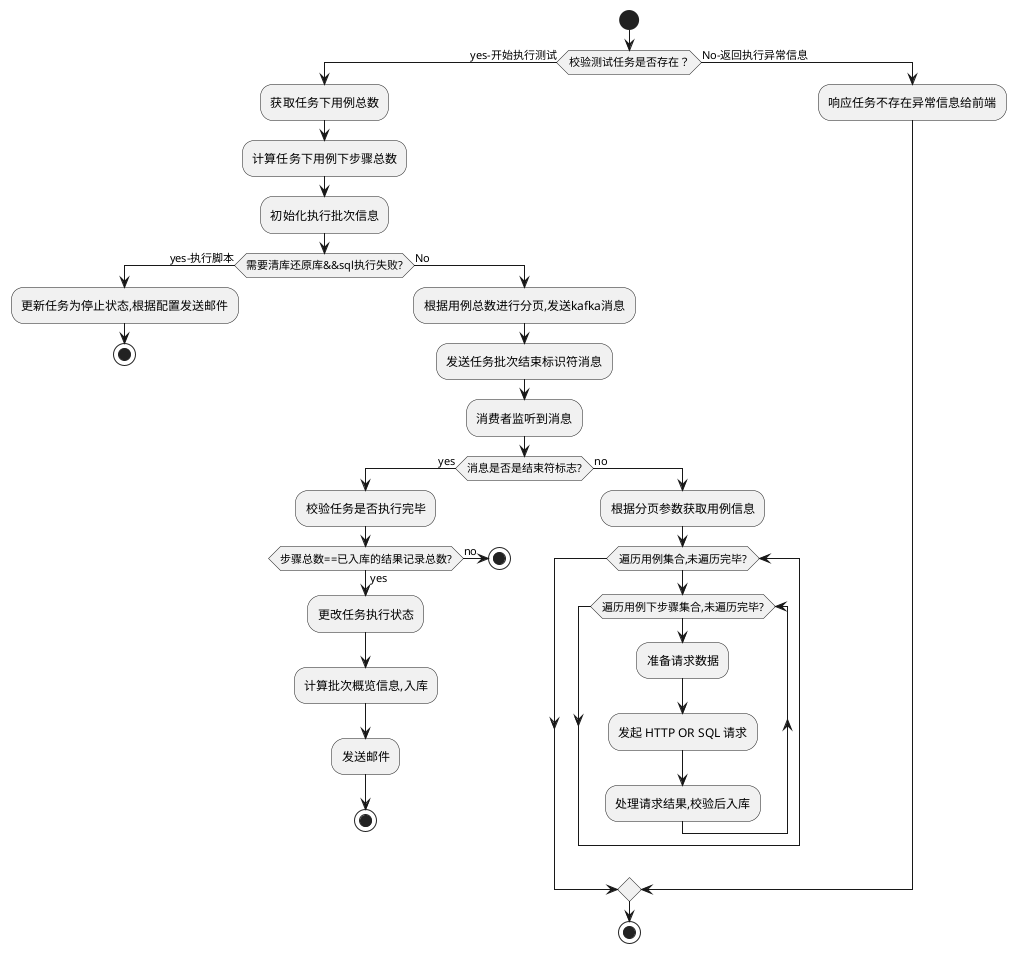 @startuml 测试任务手动开启流程图

start

if(校验测试任务是否存在？)then(yes-开始执行测试)
    :获取任务下用例总数;
    :计算任务下用例下步骤总数;
    :初始化执行批次信息;
    if(需要清库还原库&&sql执行失败?)then(yes-执行脚本)
        :更新任务为停止状态,根据配置发送邮件;
        stop
    else(No)
        :根据用例总数进行分页,发送kafka消息;
        :发送任务批次结束标识符消息;
        :消费者监听到消息;
        if(消息是否是结束符标志?)then(yes)
            :校验任务是否执行完毕;
            if(步骤总数==已入库的结果记录总数?)then(yes)
                :更改任务执行状态;
                :计算批次概览信息,入库;
                :发送邮件;
                stop
            else(no)
            stop
            endif
        else(no)
            :根据分页参数获取用例信息;
            while(遍历用例集合,未遍历完毕?)
                while(遍历用例下步骤集合,未遍历完毕?)
                    :准备请求数据;
                    :发起 HTTP OR SQL 请求;
                    :处理请求结果,校验后入库;
                endwhile
            endwhile
        endif
    endif
else(No-返回执行异常信息)
    :响应任务不存在异常信息给前端;
endif
stop

@enduml
